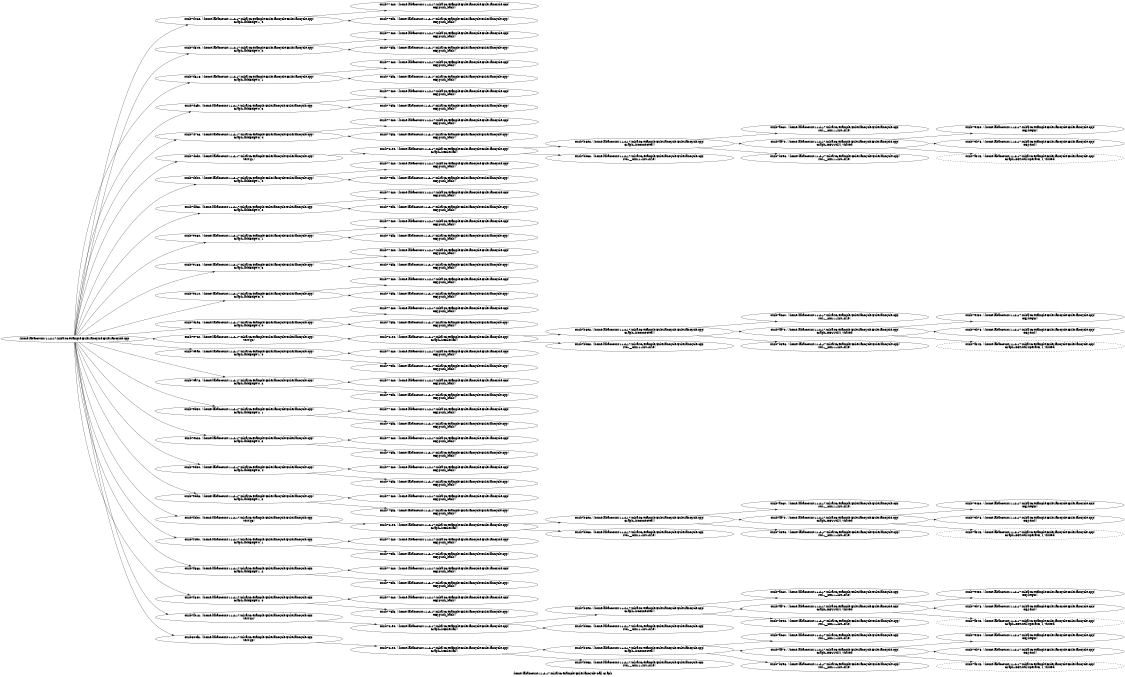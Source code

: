 digraph "/home/labaccount/11-2-17/mlsa/IG/example/EulerianCycle Call Graph" {
	graph [dpi=300
		rankdir=LR
		size="7.5, 10"
		label="/home/labaccount/11-2-17/mlsa/IG/example/EulerianCycle Call Graph"
	];

	Node0x148857303 [shape=oval, label="/home/labaccount/11-2-17/mlsa/IG/example/EulerianCycle/EulerianCycle.cpp"];
	Node0x623683426 [shape=oval, label="0x2b7d468. (/home/labaccount/11-2-17/mlsa/IG/example/EulerianCycle/EulerianCycle.cpp)\nGraph::addEdge(1, 0)"];
	Node0x148857303 -> Node0x623683426;
	Node0x202580414 [shape=oval, label="0x2b7d540. (/home/labaccount/11-2-17/mlsa/IG/example/EulerianCycle/EulerianCycle.cpp)\nGraph::addEdge(0, 2)"];
	Node0x148857303 -> Node0x202580414;
	Node0x970786077 [shape=oval, label="0x2b7d618. (/home/labaccount/11-2-17/mlsa/IG/example/EulerianCycle/EulerianCycle.cpp)\nGraph::addEdge(2, 1)"];
	Node0x148857303 -> Node0x970786077;
	Node0x304120950 [shape=oval, label="0x2b7d6f0. (/home/labaccount/11-2-17/mlsa/IG/example/EulerianCycle/EulerianCycle.cpp)\nGraph::addEdge(0, 3)"];
	Node0x148857303 -> Node0x304120950;
	Node0x461745637 [shape=oval, label="0x2b7d7c8. (/home/labaccount/11-2-17/mlsa/IG/example/EulerianCycle/EulerianCycle.cpp)\nGraph::addEdge(3, 4)"];
	Node0x148857303 -> Node0x461745637;
	Node0x806391137 [shape=oval, label="0x2b7dcd0. (/home/labaccount/11-2-17/mlsa/IG/example/EulerianCycle/EulerianCycle.cpp)\ntest(g1)"];
	Node0x148857303 -> Node0x806391137;
	Node0x159738154 [shape=oval, label="0x2b7deb0. (/home/labaccount/11-2-17/mlsa/IG/example/EulerianCycle/EulerianCycle.cpp)\nGraph::addEdge(1, 0)"];
	Node0x148857303 -> Node0x159738154;
	Node0x555947687 [shape=oval, label="0x2b7df88. (/home/labaccount/11-2-17/mlsa/IG/example/EulerianCycle/EulerianCycle.cpp)\nGraph::addEdge(0, 2)"];
	Node0x148857303 -> Node0x555947687;
	Node0x104435877 [shape=oval, label="0x2b7e060. (/home/labaccount/11-2-17/mlsa/IG/example/EulerianCycle/EulerianCycle.cpp)\nGraph::addEdge(2, 1)"];
	Node0x148857303 -> Node0x104435877;
	Node0x982323881 [shape=oval, label="0x2b7e138. (/home/labaccount/11-2-17/mlsa/IG/example/EulerianCycle/EulerianCycle.cpp)\nGraph::addEdge(0, 3)"];
	Node0x148857303 -> Node0x982323881;
	Node0x329955996 [shape=oval, label="0x2b7e210. (/home/labaccount/11-2-17/mlsa/IG/example/EulerianCycle/EulerianCycle.cpp)\nGraph::addEdge(3, 4)"];
	Node0x148857303 -> Node0x329955996;
	Node0x763410537 [shape=oval, label="0x2b7e2e8. (/home/labaccount/11-2-17/mlsa/IG/example/EulerianCycle/EulerianCycle.cpp)\nGraph::addEdge(4, 0)"];
	Node0x148857303 -> Node0x763410537;
	Node0x892223731 [shape=oval, label="0x2b7e7c0. (/home/labaccount/11-2-17/mlsa/IG/example/EulerianCycle/EulerianCycle.cpp)\ntest(g2)"];
	Node0x148857303 -> Node0x892223731;
	Node0x216561410 [shape=oval, label="0x2b7e9a0. (/home/labaccount/11-2-17/mlsa/IG/example/EulerianCycle/EulerianCycle.cpp)\nGraph::addEdge(1, 0)"];
	Node0x148857303 -> Node0x216561410;
	Node0x186986577 [shape=oval, label="0x2b7ea78. (/home/labaccount/11-2-17/mlsa/IG/example/EulerianCycle/EulerianCycle.cpp)\nGraph::addEdge(0, 2)"];
	Node0x148857303 -> Node0x186986577;
	Node0x874124133 [shape=oval, label="0x2b7eb50. (/home/labaccount/11-2-17/mlsa/IG/example/EulerianCycle/EulerianCycle.cpp)\nGraph::addEdge(2, 1)"];
	Node0x148857303 -> Node0x874124133;
	Node0x578918955 [shape=oval, label="0x2b7ec28. (/home/labaccount/11-2-17/mlsa/IG/example/EulerianCycle/EulerianCycle.cpp)\nGraph::addEdge(0, 3)"];
	Node0x148857303 -> Node0x578918955;
	Node0x240826622 [shape=oval, label="0x2b7ed00. (/home/labaccount/11-2-17/mlsa/IG/example/EulerianCycle/EulerianCycle.cpp)\nGraph::addEdge(3, 4)"];
	Node0x148857303 -> Node0x240826622;
	Node0x442940174 [shape=oval, label="0x2b7edd8. (/home/labaccount/11-2-17/mlsa/IG/example/EulerianCycle/EulerianCycle.cpp)\nGraph::addEdge(1, 3)"];
	Node0x148857303 -> Node0x442940174;
	Node0x271670194 [shape=oval, label="0x2b7f2b0. (/home/labaccount/11-2-17/mlsa/IG/example/EulerianCycle/EulerianCycle.cpp)\ntest(g3)"];
	Node0x148857303 -> Node0x271670194;
	Node0x136486672 [shape=oval, label="0x2b7f490. (/home/labaccount/11-2-17/mlsa/IG/example/EulerianCycle/EulerianCycle.cpp)\nGraph::addEdge(0, 1)"];
	Node0x148857303 -> Node0x136486672;
	Node0x828337102 [shape=oval, label="0x2b7f568. (/home/labaccount/11-2-17/mlsa/IG/example/EulerianCycle/EulerianCycle.cpp)\nGraph::addEdge(1, 2)"];
	Node0x148857303 -> Node0x828337102;
	Node0x915679540 [shape=oval, label="0x2b7f640. (/home/labaccount/11-2-17/mlsa/IG/example/EulerianCycle/EulerianCycle.cpp)\nGraph::addEdge(2, 0)"];
	Node0x148857303 -> Node0x915679540;
	Node0x373769671 [shape=oval, label="0x2b7fb18. (/home/labaccount/11-2-17/mlsa/IG/example/EulerianCycle/EulerianCycle.cpp)\ntest(g4)"];
	Node0x148857303 -> Node0x373769671;
	Node0x143742925 [shape=oval, label="0x2b800f8. (/home/labaccount/11-2-17/mlsa/IG/example/EulerianCycle/EulerianCycle.cpp)\ntest(g5)"];
	Node0x148857303 -> Node0x143742925;
	Node0x953415478 [shape=oval, label="0x2b77480. (/home/labaccount/11-2-17/mlsa/IG/example/EulerianCycle/EulerianCycle.cpp)\nOBJ.push_back()"];
	Node0x623683426 -> Node0x953415478;
	Node0x985600188 [shape=oval, label="0x2b775f8. (/home/labaccount/11-2-17/mlsa/IG/example/EulerianCycle/EulerianCycle.cpp)\nOBJ.push_back()"];
	Node0x623683426 -> Node0x985600188;
	Node0x656160710 [shape=oval, label="0x2b77480. (/home/labaccount/11-2-17/mlsa/IG/example/EulerianCycle/EulerianCycle.cpp)\nOBJ.push_back()"];
	Node0x202580414 -> Node0x656160710;
	Node0x120717870 [shape=oval, label="0x2b775f8. (/home/labaccount/11-2-17/mlsa/IG/example/EulerianCycle/EulerianCycle.cpp)\nOBJ.push_back()"];
	Node0x202580414 -> Node0x120717870;
	Node0x392536187 [shape=oval, label="0x2b77480. (/home/labaccount/11-2-17/mlsa/IG/example/EulerianCycle/EulerianCycle.cpp)\nOBJ.push_back()"];
	Node0x970786077 -> Node0x392536187;
	Node0x636038884 [shape=oval, label="0x2b775f8. (/home/labaccount/11-2-17/mlsa/IG/example/EulerianCycle/EulerianCycle.cpp)\nOBJ.push_back()"];
	Node0x970786077 -> Node0x636038884;
	Node0x155029274 [shape=oval, label="0x2b77480. (/home/labaccount/11-2-17/mlsa/IG/example/EulerianCycle/EulerianCycle.cpp)\nOBJ.push_back()"];
	Node0x304120950 -> Node0x155029274;
	Node0x926283400 [shape=oval, label="0x2b775f8. (/home/labaccount/11-2-17/mlsa/IG/example/EulerianCycle/EulerianCycle.cpp)\nOBJ.push_back()"];
	Node0x304120950 -> Node0x926283400;
	Node0x182453281 [shape=oval, label="0x2b77480. (/home/labaccount/11-2-17/mlsa/IG/example/EulerianCycle/EulerianCycle.cpp)\nOBJ.push_back()"];
	Node0x461745637 -> Node0x182453281;
	Node0x959530786 [shape=oval, label="0x2b775f8. (/home/labaccount/11-2-17/mlsa/IG/example/EulerianCycle/EulerianCycle.cpp)\nOBJ.push_back()"];
	Node0x461745637 -> Node0x959530786;
	Node0x545275799 [shape=oval, label="0x2b7c1e0. (/home/labaccount/11-2-17/mlsa/IG/example/EulerianCycle/EulerianCycle.cpp)\nGraph::isEulerian()"];
	Node0x806391137 -> Node0x545275799;
	Node0x755671490 [shape=oval, label="0x2b77480. (/home/labaccount/11-2-17/mlsa/IG/example/EulerianCycle/EulerianCycle.cpp)\nOBJ.push_back()"];
	Node0x159738154 -> Node0x755671490;
	Node0x221717424 [shape=oval, label="0x2b775f8. (/home/labaccount/11-2-17/mlsa/IG/example/EulerianCycle/EulerianCycle.cpp)\nOBJ.push_back()"];
	Node0x159738154 -> Node0x221717424;
	Node0x840024731 [shape=oval, label="0x2b77480. (/home/labaccount/11-2-17/mlsa/IG/example/EulerianCycle/EulerianCycle.cpp)\nOBJ.push_back()"];
	Node0x555947687 -> Node0x840024731;
	Node0x643925609 [shape=oval, label="0x2b775f8. (/home/labaccount/11-2-17/mlsa/IG/example/EulerianCycle/EulerianCycle.cpp)\nOBJ.push_back()"];
	Node0x555947687 -> Node0x643925609;
	Node0x235509809 [shape=oval, label="0x2b77480. (/home/labaccount/11-2-17/mlsa/IG/example/EulerianCycle/EulerianCycle.cpp)\nOBJ.push_back()"];
	Node0x104435877 -> Node0x235509809;
	Node0x227734478 [shape=oval, label="0x2b775f8. (/home/labaccount/11-2-17/mlsa/IG/example/EulerianCycle/EulerianCycle.cpp)\nOBJ.push_back()"];
	Node0x104435877 -> Node0x227734478;
	Node0x522711459 [shape=oval, label="0x2b77480. (/home/labaccount/11-2-17/mlsa/IG/example/EulerianCycle/EulerianCycle.cpp)\nOBJ.push_back()"];
	Node0x982323881 -> Node0x522711459;
	Node0x862937978 [shape=oval, label="0x2b775f8. (/home/labaccount/11-2-17/mlsa/IG/example/EulerianCycle/EulerianCycle.cpp)\nOBJ.push_back()"];
	Node0x982323881 -> Node0x862937978;
	Node0x544975042 [shape=oval, label="0x2b77480. (/home/labaccount/11-2-17/mlsa/IG/example/EulerianCycle/EulerianCycle.cpp)\nOBJ.push_back()"];
	Node0x329955996 -> Node0x544975042;
	Node0x654253078 [shape=oval, label="0x2b775f8. (/home/labaccount/11-2-17/mlsa/IG/example/EulerianCycle/EulerianCycle.cpp)\nOBJ.push_back()"];
	Node0x329955996 -> Node0x654253078;
	Node0x660936189 [shape=oval, label="0x2b77480. (/home/labaccount/11-2-17/mlsa/IG/example/EulerianCycle/EulerianCycle.cpp)\nOBJ.push_back()"];
	Node0x763410537 -> Node0x660936189;
	Node0x899283726 [shape=oval, label="0x2b775f8. (/home/labaccount/11-2-17/mlsa/IG/example/EulerianCycle/EulerianCycle.cpp)\nOBJ.push_back()"];
	Node0x763410537 -> Node0x899283726;
	Node0x176834918 [shape=oval, label="0x2b7c1e0. (/home/labaccount/11-2-17/mlsa/IG/example/EulerianCycle/EulerianCycle.cpp)\nGraph::isEulerian()"];
	Node0x892223731 -> Node0x176834918;
	Node0x821088367 [shape=oval, label="0x2b77480. (/home/labaccount/11-2-17/mlsa/IG/example/EulerianCycle/EulerianCycle.cpp)\nOBJ.push_back()"];
	Node0x216561410 -> Node0x821088367;
	Node0x768559019 [shape=oval, label="0x2b775f8. (/home/labaccount/11-2-17/mlsa/IG/example/EulerianCycle/EulerianCycle.cpp)\nOBJ.push_back()"];
	Node0x216561410 -> Node0x768559019;
	Node0x704583869 [shape=oval, label="0x2b77480. (/home/labaccount/11-2-17/mlsa/IG/example/EulerianCycle/EulerianCycle.cpp)\nOBJ.push_back()"];
	Node0x186986577 -> Node0x704583869;
	Node0x474856660 [shape=oval, label="0x2b775f8. (/home/labaccount/11-2-17/mlsa/IG/example/EulerianCycle/EulerianCycle.cpp)\nOBJ.push_back()"];
	Node0x186986577 -> Node0x474856660;
	Node0x702201331 [shape=oval, label="0x2b77480. (/home/labaccount/11-2-17/mlsa/IG/example/EulerianCycle/EulerianCycle.cpp)\nOBJ.push_back()"];
	Node0x874124133 -> Node0x702201331;
	Node0x527000441 [shape=oval, label="0x2b775f8. (/home/labaccount/11-2-17/mlsa/IG/example/EulerianCycle/EulerianCycle.cpp)\nOBJ.push_back()"];
	Node0x874124133 -> Node0x527000441;
	Node0x873281296 [shape=oval, label="0x2b77480. (/home/labaccount/11-2-17/mlsa/IG/example/EulerianCycle/EulerianCycle.cpp)\nOBJ.push_back()"];
	Node0x578918955 -> Node0x873281296;
	Node0x582507476 [shape=oval, label="0x2b775f8. (/home/labaccount/11-2-17/mlsa/IG/example/EulerianCycle/EulerianCycle.cpp)\nOBJ.push_back()"];
	Node0x578918955 -> Node0x582507476;
	Node0x783428090 [shape=oval, label="0x2b77480. (/home/labaccount/11-2-17/mlsa/IG/example/EulerianCycle/EulerianCycle.cpp)\nOBJ.push_back()"];
	Node0x240826622 -> Node0x783428090;
	Node0x220227531 [shape=oval, label="0x2b775f8. (/home/labaccount/11-2-17/mlsa/IG/example/EulerianCycle/EulerianCycle.cpp)\nOBJ.push_back()"];
	Node0x240826622 -> Node0x220227531;
	Node0x569577482 [shape=oval, label="0x2b77480. (/home/labaccount/11-2-17/mlsa/IG/example/EulerianCycle/EulerianCycle.cpp)\nOBJ.push_back()"];
	Node0x442940174 -> Node0x569577482;
	Node0x682239146 [shape=oval, label="0x2b775f8. (/home/labaccount/11-2-17/mlsa/IG/example/EulerianCycle/EulerianCycle.cpp)\nOBJ.push_back()"];
	Node0x442940174 -> Node0x682239146;
	Node0x781180979 [shape=oval, label="0x2b7c1e0. (/home/labaccount/11-2-17/mlsa/IG/example/EulerianCycle/EulerianCycle.cpp)\nGraph::isEulerian()"];
	Node0x271670194 -> Node0x781180979;
	Node0x209706496 [shape=oval, label="0x2b77480. (/home/labaccount/11-2-17/mlsa/IG/example/EulerianCycle/EulerianCycle.cpp)\nOBJ.push_back()"];
	Node0x136486672 -> Node0x209706496;
	Node0x425965016 [shape=oval, label="0x2b775f8. (/home/labaccount/11-2-17/mlsa/IG/example/EulerianCycle/EulerianCycle.cpp)\nOBJ.push_back()"];
	Node0x136486672 -> Node0x425965016;
	Node0x381517373 [shape=oval, label="0x2b77480. (/home/labaccount/11-2-17/mlsa/IG/example/EulerianCycle/EulerianCycle.cpp)\nOBJ.push_back()"];
	Node0x828337102 -> Node0x381517373;
	Node0x525202113 [shape=oval, label="0x2b775f8. (/home/labaccount/11-2-17/mlsa/IG/example/EulerianCycle/EulerianCycle.cpp)\nOBJ.push_back()"];
	Node0x828337102 -> Node0x525202113;
	Node0x692097672 [shape=oval, label="0x2b77480. (/home/labaccount/11-2-17/mlsa/IG/example/EulerianCycle/EulerianCycle.cpp)\nOBJ.push_back()"];
	Node0x915679540 -> Node0x692097672;
	Node0x295539583 [shape=oval, label="0x2b775f8. (/home/labaccount/11-2-17/mlsa/IG/example/EulerianCycle/EulerianCycle.cpp)\nOBJ.push_back()"];
	Node0x915679540 -> Node0x295539583;
	Node0x672046060 [shape=oval, label="0x2b7c1e0. (/home/labaccount/11-2-17/mlsa/IG/example/EulerianCycle/EulerianCycle.cpp)\nGraph::isEulerian()"];
	Node0x373769671 -> Node0x672046060;
	Node0x352887140 [shape=oval, label="0x2b7c1e0. (/home/labaccount/11-2-17/mlsa/IG/example/EulerianCycle/EulerianCycle.cpp)\nGraph::isEulerian()"];
	Node0x143742925 -> Node0x352887140;
	Node0x759011616 [shape=oval, label="0x2b7b6e8. (/home/labaccount/11-2-17/mlsa/IG/example/EulerianCycle/EulerianCycle.cpp)\nGraph::isConnected()"];
	Node0x545275799 -> Node0x759011616;
	Node0x337153136 [shape=oval, label="0x2b7bb58. (/home/labaccount/11-2-17/mlsa/IG/example/EulerianCycle/EulerianCycle.cpp)\nstd::__cxx11::list::size()"];
	Node0x545275799 -> Node0x337153136;
	Node0x531549205 [shape=oval, label="0x2b7b6e8. (/home/labaccount/11-2-17/mlsa/IG/example/EulerianCycle/EulerianCycle.cpp)\nGraph::isConnected()"];
	Node0x176834918 -> Node0x531549205;
	Node0x826605022 [shape=oval, label="0x2b7bb58. (/home/labaccount/11-2-17/mlsa/IG/example/EulerianCycle/EulerianCycle.cpp)\nstd::__cxx11::list::size()"];
	Node0x176834918 -> Node0x826605022;
	Node0x787164912 [shape=oval, label="0x2b7b6e8. (/home/labaccount/11-2-17/mlsa/IG/example/EulerianCycle/EulerianCycle.cpp)\nGraph::isConnected()"];
	Node0x781180979 -> Node0x787164912;
	Node0x398856256 [shape=oval, label="0x2b7bb58. (/home/labaccount/11-2-17/mlsa/IG/example/EulerianCycle/EulerianCycle.cpp)\nstd::__cxx11::list::size()"];
	Node0x781180979 -> Node0x398856256;
	Node0x233074656 [shape=oval, label="0x2b7b6e8. (/home/labaccount/11-2-17/mlsa/IG/example/EulerianCycle/EulerianCycle.cpp)\nGraph::isConnected()"];
	Node0x672046060 -> Node0x233074656;
	Node0x239994960 [shape=oval, label="0x2b7bb58. (/home/labaccount/11-2-17/mlsa/IG/example/EulerianCycle/EulerianCycle.cpp)\nstd::__cxx11::list::size()"];
	Node0x672046060 -> Node0x239994960;
	Node0x225173863 [shape=oval, label="0x2b7b6e8. (/home/labaccount/11-2-17/mlsa/IG/example/EulerianCycle/EulerianCycle.cpp)\nGraph::isConnected()"];
	Node0x352887140 -> Node0x225173863;
	Node0x936128646 [shape=oval, label="0x2b7bb58. (/home/labaccount/11-2-17/mlsa/IG/example/EulerianCycle/EulerianCycle.cpp)\nstd::__cxx11::list::size()"];
	Node0x352887140 -> Node0x936128646;
	Node0x857927146 [shape=oval, label="0x2b7ac60. (/home/labaccount/11-2-17/mlsa/IG/example/EulerianCycle/EulerianCycle.cpp)\nstd::__cxx11::list::size()"];
	Node0x759011616 -> Node0x857927146;
	Node0x740729676 [shape=oval, label="0x2b7af70. (/home/labaccount/11-2-17/mlsa/IG/example/EulerianCycle/EulerianCycle.cpp)\nGraph::DFSUtil(i, visited)"];
	Node0x759011616 -> Node0x740729676;
	Node0x117898794 [shape=oval, label="0x2b7b398. (/home/labaccount/11-2-17/mlsa/IG/example/EulerianCycle/EulerianCycle.cpp)\nstd::__cxx11::list::size()"];
	Node0x759011616 -> Node0x117898794;
	Node0x495081070 [shape=oval, label="0x2b7ac60. (/home/labaccount/11-2-17/mlsa/IG/example/EulerianCycle/EulerianCycle.cpp)\nstd::__cxx11::list::size()"];
	Node0x531549205 -> Node0x495081070;
	Node0x637423676 [shape=oval, label="0x2b7af70. (/home/labaccount/11-2-17/mlsa/IG/example/EulerianCycle/EulerianCycle.cpp)\nGraph::DFSUtil(i, visited)"];
	Node0x531549205 -> Node0x637423676;
	Node0x449608032 [shape=oval, label="0x2b7b398. (/home/labaccount/11-2-17/mlsa/IG/example/EulerianCycle/EulerianCycle.cpp)\nstd::__cxx11::list::size()"];
	Node0x531549205 -> Node0x449608032;
	Node0x227081871 [shape=oval, label="0x2b7ac60. (/home/labaccount/11-2-17/mlsa/IG/example/EulerianCycle/EulerianCycle.cpp)\nstd::__cxx11::list::size()"];
	Node0x787164912 -> Node0x227081871;
	Node0x753159741 [shape=oval, label="0x2b7af70. (/home/labaccount/11-2-17/mlsa/IG/example/EulerianCycle/EulerianCycle.cpp)\nGraph::DFSUtil(i, visited)"];
	Node0x787164912 -> Node0x753159741;
	Node0x493084201 [shape=oval, label="0x2b7b398. (/home/labaccount/11-2-17/mlsa/IG/example/EulerianCycle/EulerianCycle.cpp)\nstd::__cxx11::list::size()"];
	Node0x787164912 -> Node0x493084201;
	Node0x634633134 [shape=oval, label="0x2b7ac60. (/home/labaccount/11-2-17/mlsa/IG/example/EulerianCycle/EulerianCycle.cpp)\nstd::__cxx11::list::size()"];
	Node0x233074656 -> Node0x634633134;
	Node0x838174553 [shape=oval, label="0x2b7af70. (/home/labaccount/11-2-17/mlsa/IG/example/EulerianCycle/EulerianCycle.cpp)\nGraph::DFSUtil(i, visited)"];
	Node0x233074656 -> Node0x838174553;
	Node0x606229088 [shape=oval, label="0x2b7b398. (/home/labaccount/11-2-17/mlsa/IG/example/EulerianCycle/EulerianCycle.cpp)\nstd::__cxx11::list::size()"];
	Node0x233074656 -> Node0x606229088;
	Node0x904310151 [shape=oval, label="0x2b7ac60. (/home/labaccount/11-2-17/mlsa/IG/example/EulerianCycle/EulerianCycle.cpp)\nstd::__cxx11::list::size()"];
	Node0x225173863 -> Node0x904310151;
	Node0x253041211 [shape=oval, label="0x2b7af70. (/home/labaccount/11-2-17/mlsa/IG/example/EulerianCycle/EulerianCycle.cpp)\nGraph::DFSUtil(i, visited)"];
	Node0x225173863 -> Node0x253041211;
	Node0x456533239 [shape=oval, label="0x2b7b398. (/home/labaccount/11-2-17/mlsa/IG/example/EulerianCycle/EulerianCycle.cpp)\nstd::__cxx11::list::size()"];
	Node0x225173863 -> Node0x456533239;
	Node0x636132379 [shape=oval, label="0x2b79430. (/home/labaccount/11-2-17/mlsa/IG/example/EulerianCycle/EulerianCycle.cpp)\nOBJ.begin()"];
	Node0x740729676 -> Node0x636132379;
	Node0x603865435 [shape=oval, label="0x2b79b78. (/home/labaccount/11-2-17/mlsa/IG/example/EulerianCycle/EulerianCycle.cpp)\nOBJ.end()"];
	Node0x740729676 -> Node0x603865435;
	Node0x489168343 [shape=oval, style=dashed, label="0x2b7a348. (/home/labaccount/11-2-17/mlsa/IG/example/EulerianCycle/EulerianCycle.cpp)\nGraph::DFSUtil(operator, i, visited)"];
	Node0x740729676 -> Node0x489168343;
	Node0x481911958 [shape=oval, label="0x2b79430. (/home/labaccount/11-2-17/mlsa/IG/example/EulerianCycle/EulerianCycle.cpp)\nOBJ.begin()"];
	Node0x637423676 -> Node0x481911958;
	Node0x922985972 [shape=oval, label="0x2b79b78. (/home/labaccount/11-2-17/mlsa/IG/example/EulerianCycle/EulerianCycle.cpp)\nOBJ.end()"];
	Node0x637423676 -> Node0x922985972;
	Node0x629982797 [shape=oval, style=dashed, label="0x2b7a348. (/home/labaccount/11-2-17/mlsa/IG/example/EulerianCycle/EulerianCycle.cpp)\nGraph::DFSUtil(operator, i, visited)"];
	Node0x637423676 -> Node0x629982797;
	Node0x124159278 [shape=oval, label="0x2b79430. (/home/labaccount/11-2-17/mlsa/IG/example/EulerianCycle/EulerianCycle.cpp)\nOBJ.begin()"];
	Node0x753159741 -> Node0x124159278;
	Node0x893864188 [shape=oval, label="0x2b79b78. (/home/labaccount/11-2-17/mlsa/IG/example/EulerianCycle/EulerianCycle.cpp)\nOBJ.end()"];
	Node0x753159741 -> Node0x893864188;
	Node0x690109178 [shape=oval, style=dashed, label="0x2b7a348. (/home/labaccount/11-2-17/mlsa/IG/example/EulerianCycle/EulerianCycle.cpp)\nGraph::DFSUtil(operator, i, visited)"];
	Node0x753159741 -> Node0x690109178;
	Node0x796477196 [shape=oval, label="0x2b79430. (/home/labaccount/11-2-17/mlsa/IG/example/EulerianCycle/EulerianCycle.cpp)\nOBJ.begin()"];
	Node0x838174553 -> Node0x796477196;
	Node0x293760119 [shape=oval, label="0x2b79b78. (/home/labaccount/11-2-17/mlsa/IG/example/EulerianCycle/EulerianCycle.cpp)\nOBJ.end()"];
	Node0x838174553 -> Node0x293760119;
	Node0x663134915 [shape=oval, style=dashed, label="0x2b7a348. (/home/labaccount/11-2-17/mlsa/IG/example/EulerianCycle/EulerianCycle.cpp)\nGraph::DFSUtil(operator, i, visited)"];
	Node0x838174553 -> Node0x663134915;
	Node0x399856995 [shape=oval, label="0x2b79430. (/home/labaccount/11-2-17/mlsa/IG/example/EulerianCycle/EulerianCycle.cpp)\nOBJ.begin()"];
	Node0x253041211 -> Node0x399856995;
	Node0x858915408 [shape=oval, label="0x2b79b78. (/home/labaccount/11-2-17/mlsa/IG/example/EulerianCycle/EulerianCycle.cpp)\nOBJ.end()"];
	Node0x253041211 -> Node0x858915408;
	Node0x593108387 [shape=oval, style=dashed, label="0x2b7a348. (/home/labaccount/11-2-17/mlsa/IG/example/EulerianCycle/EulerianCycle.cpp)\nGraph::DFSUtil(operator, i, visited)"];
	Node0x253041211 -> Node0x593108387;
}